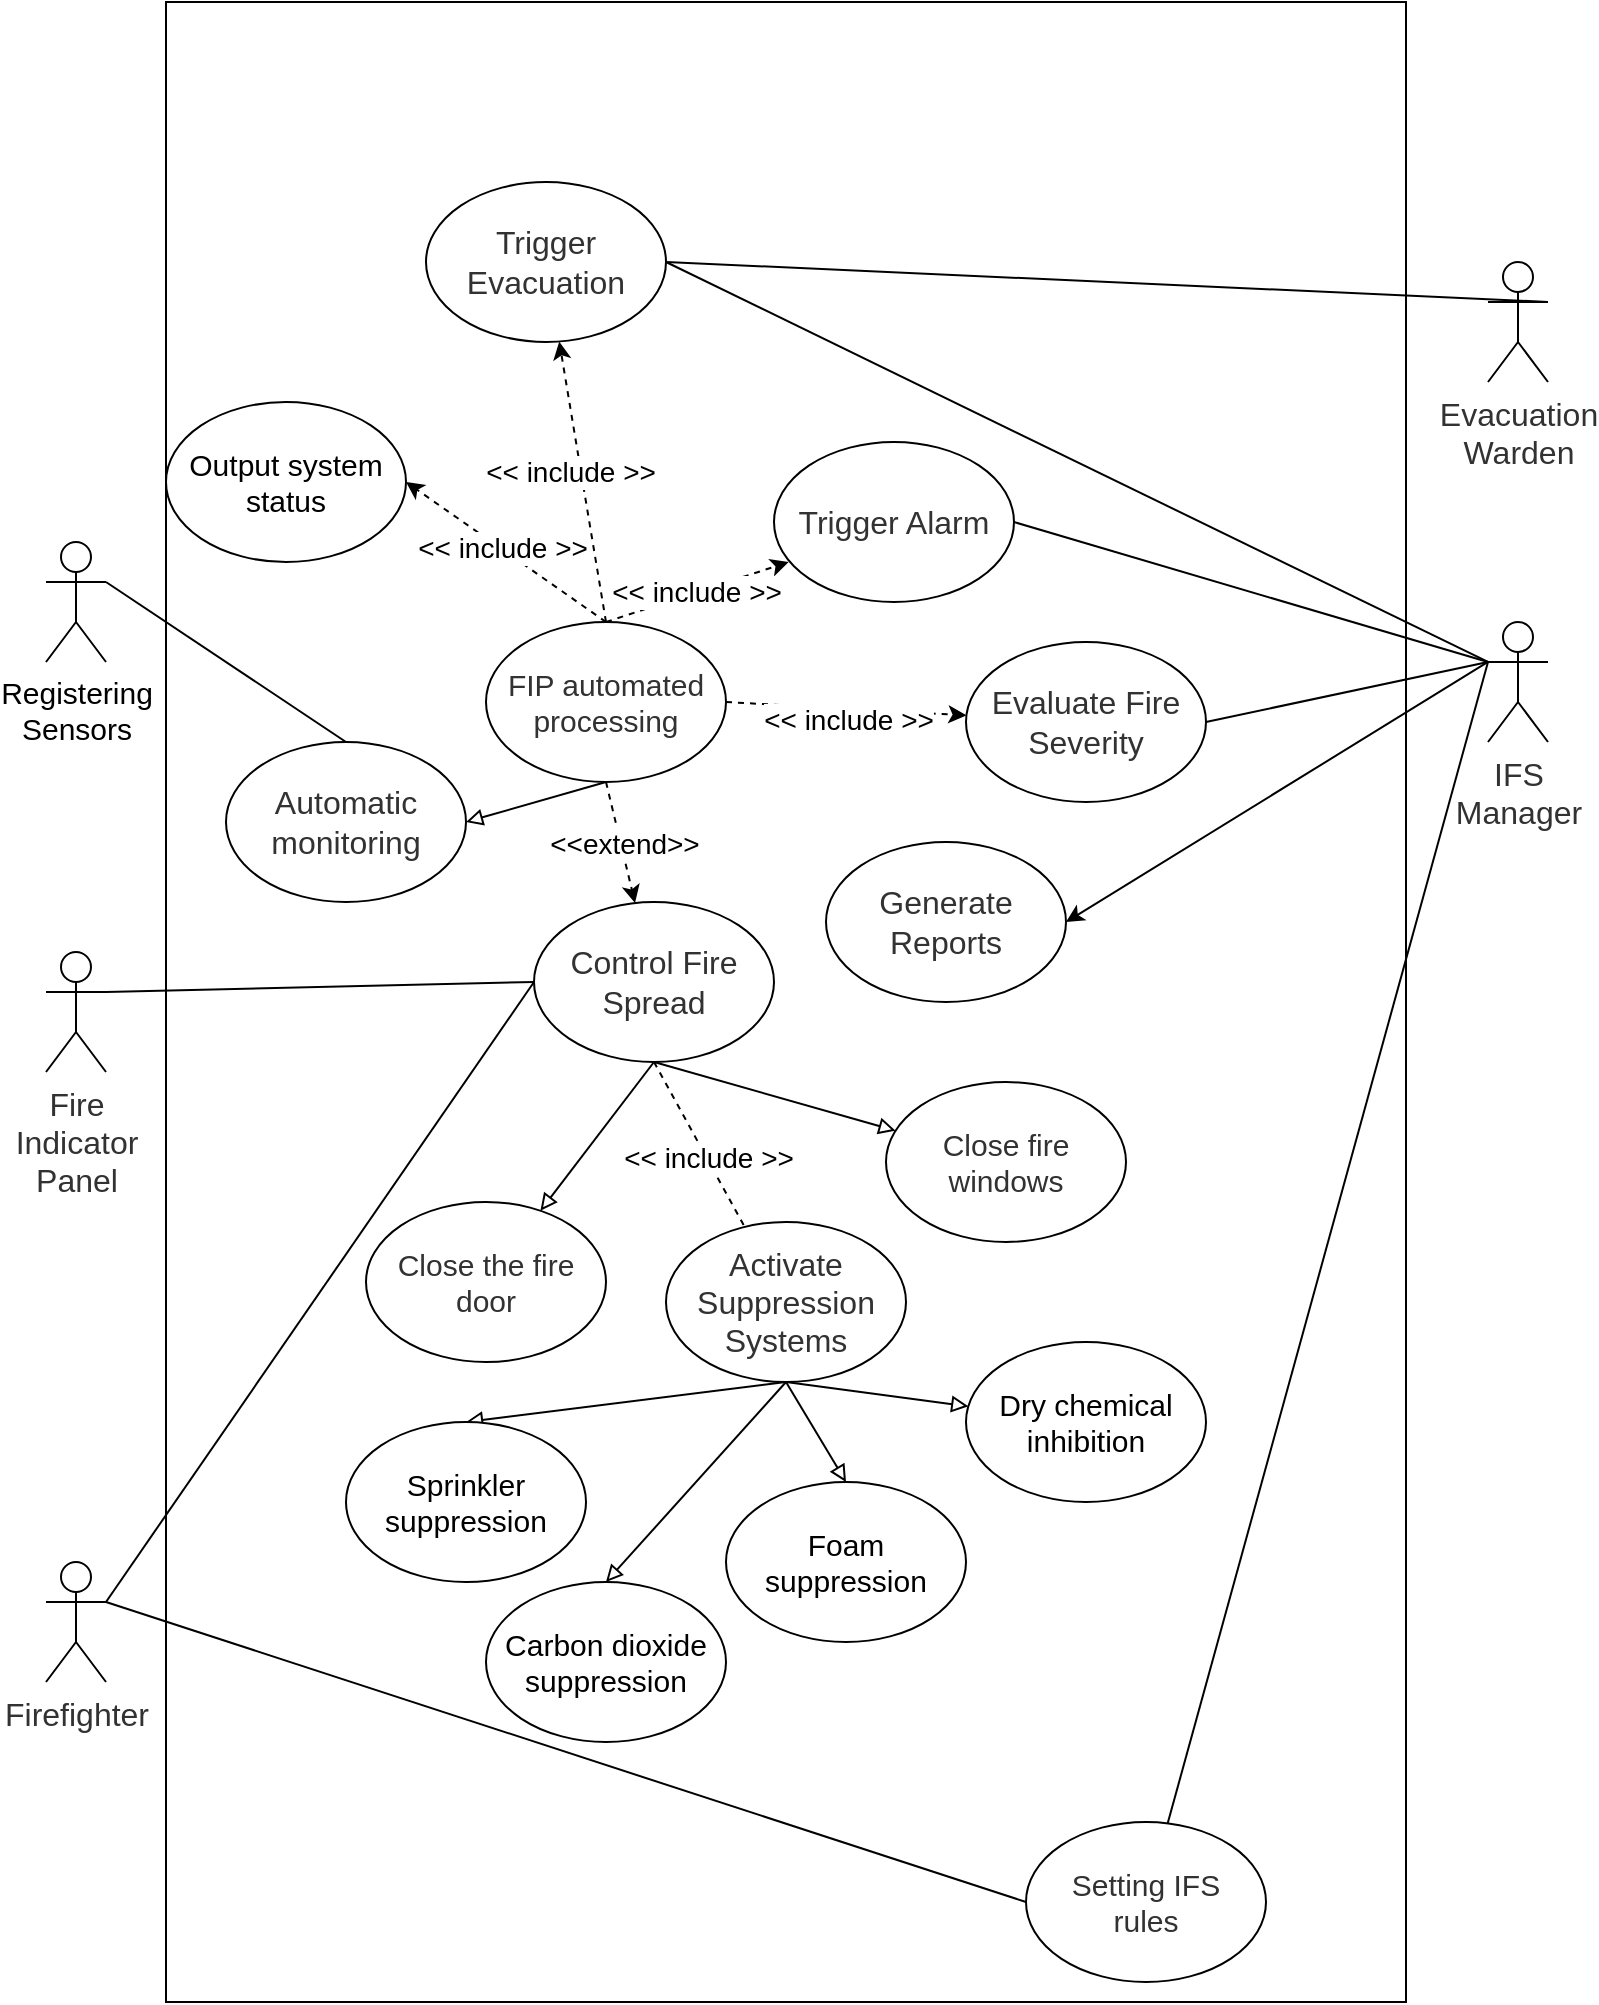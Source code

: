<mxfile version="24.5.5" type="github">
  <diagram name="第 1 页" id="umxzl28w_7Frq8w19yzO">
    <mxGraphModel dx="1338" dy="908" grid="1" gridSize="10" guides="1" tooltips="1" connect="1" arrows="1" fold="1" page="1" pageScale="1" pageWidth="827" pageHeight="1169" math="0" shadow="0">
      <root>
        <mxCell id="0" />
        <mxCell id="1" parent="0" />
        <mxCell id="QTKD-8OSb_6cW6TbMTXk-1" value="" style="rounded=0;whiteSpace=wrap;html=1;" parent="1" vertex="1">
          <mxGeometry x="110" y="110" width="620" height="1000" as="geometry" />
        </mxCell>
        <mxCell id="QTKD-8OSb_6cW6TbMTXk-18" style="rounded=0;orthogonalLoop=1;jettySize=auto;html=1;exitX=1;exitY=0.333;exitDx=0;exitDy=0;exitPerimeter=0;entryX=1;entryY=0.5;entryDx=0;entryDy=0;strokeColor=default;endArrow=none;endFill=0;" parent="1" source="JHXLXgb01uyuLItqDjtC-1" target="QTKD-8OSb_6cW6TbMTXk-6" edge="1">
          <mxGeometry relative="1" as="geometry" />
        </mxCell>
        <mxCell id="JHXLXgb01uyuLItqDjtC-1" value="&lt;span style=&quot;color: rgb(50, 50, 50); font-family: &amp;quot;Microsoft YaHei&amp;quot;, 微软雅黑, Arial; font-size: 16px; text-wrap: wrap; background-color: rgba(255, 255, 255, 0.01);&quot;&gt;Evacuation&lt;/span&gt;&lt;div&gt;&lt;span style=&quot;color: rgb(50, 50, 50); font-family: &amp;quot;Microsoft YaHei&amp;quot;, 微软雅黑, Arial; font-size: 16px; text-wrap: wrap; background-color: rgba(255, 255, 255, 0.01);&quot;&gt;Warden&lt;/span&gt;&lt;/div&gt;" style="shape=umlActor;verticalLabelPosition=bottom;verticalAlign=top;html=1;outlineConnect=0;" parent="1" vertex="1">
          <mxGeometry x="771" y="240" width="30" height="60" as="geometry" />
        </mxCell>
        <mxCell id="9XIoNBxFiIXgYtFaoxkH-22" style="rounded=0;orthogonalLoop=1;jettySize=auto;html=1;exitX=1;exitY=0.333;exitDx=0;exitDy=0;exitPerimeter=0;entryX=0;entryY=0.5;entryDx=0;entryDy=0;endArrow=none;endFill=0;" edge="1" parent="1" source="QTKD-8OSb_6cW6TbMTXk-2" target="QTKD-8OSb_6cW6TbMTXk-7">
          <mxGeometry relative="1" as="geometry" />
        </mxCell>
        <mxCell id="QTKD-8OSb_6cW6TbMTXk-2" value="&lt;span style=&quot;color: rgb(50, 50, 50); font-family: &amp;quot;Microsoft YaHei&amp;quot;, 微软雅黑, Arial; font-size: 16px; text-wrap: wrap; background-color: rgba(255, 255, 255, 0.01);&quot;&gt;Firefighter&lt;/span&gt;" style="shape=umlActor;verticalLabelPosition=bottom;verticalAlign=top;html=1;outlineConnect=0;" parent="1" vertex="1">
          <mxGeometry x="50" y="890" width="30" height="60" as="geometry" />
        </mxCell>
        <mxCell id="QTKD-8OSb_6cW6TbMTXk-19" style="rounded=0;orthogonalLoop=1;jettySize=auto;html=1;exitX=0;exitY=0.333;exitDx=0;exitDy=0;exitPerimeter=0;endArrow=none;endFill=0;" parent="1" source="QTKD-8OSb_6cW6TbMTXk-3" target="QTKD-8OSb_6cW6TbMTXk-7" edge="1">
          <mxGeometry relative="1" as="geometry" />
        </mxCell>
        <mxCell id="QTKD-8OSb_6cW6TbMTXk-20" style="rounded=0;orthogonalLoop=1;jettySize=auto;html=1;exitX=0;exitY=0.333;exitDx=0;exitDy=0;exitPerimeter=0;entryX=1;entryY=0.5;entryDx=0;entryDy=0;endArrow=none;endFill=0;" parent="1" source="QTKD-8OSb_6cW6TbMTXk-3" target="QTKD-8OSb_6cW6TbMTXk-6" edge="1">
          <mxGeometry relative="1" as="geometry" />
        </mxCell>
        <mxCell id="QTKD-8OSb_6cW6TbMTXk-21" style="rounded=0;orthogonalLoop=1;jettySize=auto;html=1;exitX=0;exitY=0.333;exitDx=0;exitDy=0;exitPerimeter=0;entryX=1;entryY=0.5;entryDx=0;entryDy=0;endArrow=none;endFill=0;" parent="1" source="QTKD-8OSb_6cW6TbMTXk-3" target="QTKD-8OSb_6cW6TbMTXk-9" edge="1">
          <mxGeometry relative="1" as="geometry" />
        </mxCell>
        <mxCell id="QTKD-8OSb_6cW6TbMTXk-31" style="rounded=0;orthogonalLoop=1;jettySize=auto;html=1;exitX=0;exitY=0.333;exitDx=0;exitDy=0;exitPerimeter=0;entryX=1;entryY=0.5;entryDx=0;entryDy=0;" parent="1" source="QTKD-8OSb_6cW6TbMTXk-3" target="QTKD-8OSb_6cW6TbMTXk-30" edge="1">
          <mxGeometry relative="1" as="geometry" />
        </mxCell>
        <mxCell id="9XIoNBxFiIXgYtFaoxkH-24" style="rounded=0;orthogonalLoop=1;jettySize=auto;html=1;exitX=0;exitY=0.333;exitDx=0;exitDy=0;exitPerimeter=0;entryX=1;entryY=0.5;entryDx=0;entryDy=0;endArrow=none;endFill=0;" edge="1" parent="1" source="QTKD-8OSb_6cW6TbMTXk-3" target="QTKD-8OSb_6cW6TbMTXk-15">
          <mxGeometry relative="1" as="geometry" />
        </mxCell>
        <mxCell id="QTKD-8OSb_6cW6TbMTXk-3" value="&lt;span style=&quot;color: rgb(50, 50, 50); font-family: &amp;quot;Microsoft YaHei&amp;quot;, 微软雅黑, Arial; font-size: 16px; text-wrap: wrap; background-color: rgba(255, 255, 255, 0.01);&quot;&gt;IFS Manager&lt;/span&gt;" style="shape=umlActor;verticalLabelPosition=bottom;verticalAlign=top;html=1;outlineConnect=0;" parent="1" vertex="1">
          <mxGeometry x="771" y="420" width="30" height="60" as="geometry" />
        </mxCell>
        <mxCell id="9XIoNBxFiIXgYtFaoxkH-7" style="rounded=0;orthogonalLoop=1;jettySize=auto;html=1;exitX=1;exitY=0.333;exitDx=0;exitDy=0;exitPerimeter=0;entryX=0;entryY=0.5;entryDx=0;entryDy=0;endArrow=none;endFill=0;" edge="1" parent="1" source="QTKD-8OSb_6cW6TbMTXk-4" target="QTKD-8OSb_6cW6TbMTXk-10">
          <mxGeometry relative="1" as="geometry" />
        </mxCell>
        <mxCell id="QTKD-8OSb_6cW6TbMTXk-4" value="&lt;font face=&quot;Microsoft YaHei, 微软雅黑, Arial&quot; color=&quot;#323232&quot;&gt;&lt;span style=&quot;font-size: 16px; text-wrap: wrap;&quot;&gt;Fire Indicator&lt;/span&gt;&lt;/font&gt;&lt;div&gt;&lt;font face=&quot;Microsoft YaHei, 微软雅黑, Arial&quot; color=&quot;#323232&quot;&gt;&lt;span style=&quot;font-size: 16px; text-wrap: wrap;&quot;&gt;Panel&lt;/span&gt;&lt;/font&gt;&lt;br&gt;&lt;/div&gt;" style="shape=umlActor;verticalLabelPosition=bottom;verticalAlign=top;html=1;outlineConnect=0;" parent="1" vertex="1">
          <mxGeometry x="50" y="585" width="30" height="60" as="geometry" />
        </mxCell>
        <mxCell id="QTKD-8OSb_6cW6TbMTXk-6" value="&lt;span style=&quot;color: rgb(50, 50, 50); font-family: &amp;quot;Microsoft YaHei&amp;quot;, 微软雅黑, Arial; font-size: 16px; background-color: rgba(255, 255, 255, 0.01);&quot;&gt;Trigger Evacuation&lt;/span&gt;" style="ellipse;whiteSpace=wrap;html=1;" parent="1" vertex="1">
          <mxGeometry x="240" y="200" width="120" height="80" as="geometry" />
        </mxCell>
        <mxCell id="QTKD-8OSb_6cW6TbMTXk-7" value="&lt;span style=&quot;color: rgb(50, 50, 50); font-family: &amp;quot;Microsoft YaHei&amp;quot;, 微软雅黑, Arial; font-size: 15px; background-color: rgba(255, 255, 255, 0.01);&quot;&gt;Setting IFS&lt;/span&gt;&lt;div&gt;&lt;span style=&quot;color: rgb(50, 50, 50); font-family: &amp;quot;Microsoft YaHei&amp;quot;, 微软雅黑, Arial; font-size: 15px; background-color: rgba(255, 255, 255, 0.01);&quot;&gt;rules&lt;/span&gt;&lt;/div&gt;" style="ellipse;whiteSpace=wrap;html=1;" parent="1" vertex="1">
          <mxGeometry x="540" y="1020" width="120" height="80" as="geometry" />
        </mxCell>
        <mxCell id="QTKD-8OSb_6cW6TbMTXk-24" style="rounded=0;orthogonalLoop=1;jettySize=auto;html=1;exitX=0.5;exitY=0;exitDx=0;exitDy=0;dashed=1;" parent="1" source="QTKD-8OSb_6cW6TbMTXk-8" target="QTKD-8OSb_6cW6TbMTXk-6" edge="1">
          <mxGeometry relative="1" as="geometry" />
        </mxCell>
        <mxCell id="9XIoNBxFiIXgYtFaoxkH-36" value="&lt;span style=&quot;font-size: 14px;&quot;&gt;&amp;lt;&amp;lt; include &amp;gt;&amp;gt;&lt;/span&gt;" style="edgeLabel;html=1;align=center;verticalAlign=middle;resizable=0;points=[];" vertex="1" connectable="0" parent="QTKD-8OSb_6cW6TbMTXk-24">
          <mxGeometry x="0.08" y="6" relative="1" as="geometry">
            <mxPoint as="offset" />
          </mxGeometry>
        </mxCell>
        <mxCell id="QTKD-8OSb_6cW6TbMTXk-25" style="rounded=0;orthogonalLoop=1;jettySize=auto;html=1;exitX=0.5;exitY=1;exitDx=0;exitDy=0;dashed=1;" parent="1" source="QTKD-8OSb_6cW6TbMTXk-8" target="QTKD-8OSb_6cW6TbMTXk-10" edge="1">
          <mxGeometry relative="1" as="geometry" />
        </mxCell>
        <mxCell id="9XIoNBxFiIXgYtFaoxkH-35" value="&lt;font style=&quot;font-size: 14px;&quot;&gt;&amp;lt;&amp;lt;extend&amp;gt;&amp;gt;&lt;/font&gt;" style="edgeLabel;html=1;align=center;verticalAlign=middle;resizable=0;points=[];" vertex="1" connectable="0" parent="QTKD-8OSb_6cW6TbMTXk-25">
          <mxGeometry x="0.028" y="1" relative="1" as="geometry">
            <mxPoint as="offset" />
          </mxGeometry>
        </mxCell>
        <mxCell id="QTKD-8OSb_6cW6TbMTXk-32" style="rounded=0;orthogonalLoop=1;jettySize=auto;html=1;exitX=0.5;exitY=0;exitDx=0;exitDy=0;entryX=0.061;entryY=0.75;entryDx=0;entryDy=0;dashed=1;entryPerimeter=0;" parent="1" source="QTKD-8OSb_6cW6TbMTXk-8" target="QTKD-8OSb_6cW6TbMTXk-15" edge="1">
          <mxGeometry relative="1" as="geometry" />
        </mxCell>
        <mxCell id="9XIoNBxFiIXgYtFaoxkH-38" value="&lt;span style=&quot;font-size: 14px;&quot;&gt;&amp;lt;&amp;lt; include &amp;gt;&amp;gt;&lt;/span&gt;" style="edgeLabel;html=1;align=center;verticalAlign=middle;resizable=0;points=[];" vertex="1" connectable="0" parent="QTKD-8OSb_6cW6TbMTXk-32">
          <mxGeometry x="-0.026" y="1" relative="1" as="geometry">
            <mxPoint as="offset" />
          </mxGeometry>
        </mxCell>
        <mxCell id="QTKD-8OSb_6cW6TbMTXk-33" style="rounded=0;orthogonalLoop=1;jettySize=auto;html=1;exitX=1;exitY=0.5;exitDx=0;exitDy=0;dashed=1;" parent="1" source="QTKD-8OSb_6cW6TbMTXk-8" target="QTKD-8OSb_6cW6TbMTXk-9" edge="1">
          <mxGeometry relative="1" as="geometry" />
        </mxCell>
        <mxCell id="QTKD-8OSb_6cW6TbMTXk-36" value="&lt;font style=&quot;font-size: 14px;&quot;&gt;&amp;lt;&amp;lt; include &amp;gt;&amp;gt;&lt;/font&gt;" style="edgeLabel;html=1;align=center;verticalAlign=middle;resizable=0;points=[];" parent="QTKD-8OSb_6cW6TbMTXk-33" vertex="1" connectable="0">
          <mxGeometry x="0.015" y="-5" relative="1" as="geometry">
            <mxPoint as="offset" />
          </mxGeometry>
        </mxCell>
        <mxCell id="9XIoNBxFiIXgYtFaoxkH-18" style="rounded=0;orthogonalLoop=1;jettySize=auto;html=1;exitX=0.5;exitY=0;exitDx=0;exitDy=0;entryX=1;entryY=0.5;entryDx=0;entryDy=0;dashed=1;" edge="1" parent="1" source="QTKD-8OSb_6cW6TbMTXk-8" target="9XIoNBxFiIXgYtFaoxkH-17">
          <mxGeometry relative="1" as="geometry" />
        </mxCell>
        <mxCell id="9XIoNBxFiIXgYtFaoxkH-37" value="&lt;span style=&quot;font-size: 14px;&quot;&gt;&amp;lt;&amp;lt; include &amp;gt;&amp;gt;&lt;/span&gt;" style="edgeLabel;html=1;align=center;verticalAlign=middle;resizable=0;points=[];" vertex="1" connectable="0" parent="9XIoNBxFiIXgYtFaoxkH-18">
          <mxGeometry x="0.035" y="-1" relative="1" as="geometry">
            <mxPoint x="-1" as="offset" />
          </mxGeometry>
        </mxCell>
        <mxCell id="QTKD-8OSb_6cW6TbMTXk-8" value="&lt;span style=&quot;color: rgb(50, 50, 50); font-family: &amp;quot;Microsoft YaHei&amp;quot;, 微软雅黑, Arial; font-size: 15px; background-color: rgba(255, 255, 255, 0.01);&quot;&gt;FIP automated processing&lt;/span&gt;" style="ellipse;whiteSpace=wrap;html=1;" parent="1" vertex="1">
          <mxGeometry x="270" y="420" width="120" height="80" as="geometry" />
        </mxCell>
        <mxCell id="QTKD-8OSb_6cW6TbMTXk-9" value="&lt;span style=&quot;color: rgb(50, 50, 50); font-family: &amp;quot;Microsoft YaHei&amp;quot;, 微软雅黑, Arial; font-size: 16px; background-color: rgba(255, 255, 255, 0.01);&quot;&gt;Evaluate Fire Severity&lt;/span&gt;" style="ellipse;whiteSpace=wrap;html=1;" parent="1" vertex="1">
          <mxGeometry x="510" y="430" width="120" height="80" as="geometry" />
        </mxCell>
        <mxCell id="QTKD-8OSb_6cW6TbMTXk-27" style="rounded=0;orthogonalLoop=1;jettySize=auto;html=1;exitX=0.5;exitY=1;exitDx=0;exitDy=0;endArrow=none;endFill=0;dashed=1;" parent="1" source="QTKD-8OSb_6cW6TbMTXk-10" target="QTKD-8OSb_6cW6TbMTXk-12" edge="1">
          <mxGeometry relative="1" as="geometry" />
        </mxCell>
        <mxCell id="9XIoNBxFiIXgYtFaoxkH-34" value="&lt;font style=&quot;font-size: 14px;&quot;&gt;&amp;lt;&amp;lt; include &amp;gt;&amp;gt;&lt;/font&gt;" style="edgeLabel;html=1;align=center;verticalAlign=middle;resizable=0;points=[];" vertex="1" connectable="0" parent="QTKD-8OSb_6cW6TbMTXk-27">
          <mxGeometry x="0.154" relative="1" as="geometry">
            <mxPoint as="offset" />
          </mxGeometry>
        </mxCell>
        <mxCell id="QTKD-8OSb_6cW6TbMTXk-28" style="rounded=0;orthogonalLoop=1;jettySize=auto;html=1;exitX=0.5;exitY=1;exitDx=0;exitDy=0;endArrow=block;endFill=0;" parent="1" source="QTKD-8OSb_6cW6TbMTXk-10" target="QTKD-8OSb_6cW6TbMTXk-13" edge="1">
          <mxGeometry relative="1" as="geometry" />
        </mxCell>
        <mxCell id="QTKD-8OSb_6cW6TbMTXk-29" style="rounded=0;orthogonalLoop=1;jettySize=auto;html=1;exitX=0.5;exitY=1;exitDx=0;exitDy=0;endArrow=block;endFill=0;" parent="1" source="QTKD-8OSb_6cW6TbMTXk-10" target="QTKD-8OSb_6cW6TbMTXk-14" edge="1">
          <mxGeometry relative="1" as="geometry" />
        </mxCell>
        <mxCell id="QTKD-8OSb_6cW6TbMTXk-10" value="&lt;span style=&quot;color: rgb(50, 50, 50); font-family: &amp;quot;Microsoft YaHei&amp;quot;, 微软雅黑, Arial; font-size: 16px; background-color: rgba(255, 255, 255, 0.01);&quot;&gt;Control Fire Spread&lt;/span&gt;" style="ellipse;whiteSpace=wrap;html=1;" parent="1" vertex="1">
          <mxGeometry x="294" y="560" width="120" height="80" as="geometry" />
        </mxCell>
        <mxCell id="QTKD-8OSb_6cW6TbMTXk-11" value="&lt;font face=&quot;Microsoft YaHei, 微软雅黑, Arial&quot; color=&quot;#323232&quot;&gt;&lt;span style=&quot;font-size: 16px;&quot;&gt;Automatic monitoring&lt;/span&gt;&lt;/font&gt;" style="ellipse;whiteSpace=wrap;html=1;" parent="1" vertex="1">
          <mxGeometry x="140" y="480" width="120" height="80" as="geometry" />
        </mxCell>
        <mxCell id="9XIoNBxFiIXgYtFaoxkH-13" style="rounded=0;orthogonalLoop=1;jettySize=auto;html=1;exitX=0.5;exitY=1;exitDx=0;exitDy=0;entryX=0.5;entryY=0;entryDx=0;entryDy=0;endArrow=block;endFill=0;" edge="1" parent="1" source="QTKD-8OSb_6cW6TbMTXk-12" target="9XIoNBxFiIXgYtFaoxkH-9">
          <mxGeometry relative="1" as="geometry" />
        </mxCell>
        <mxCell id="9XIoNBxFiIXgYtFaoxkH-14" style="rounded=0;orthogonalLoop=1;jettySize=auto;html=1;exitX=0.5;exitY=1;exitDx=0;exitDy=0;entryX=0.5;entryY=0;entryDx=0;entryDy=0;endArrow=block;endFill=0;" edge="1" parent="1" source="QTKD-8OSb_6cW6TbMTXk-12" target="9XIoNBxFiIXgYtFaoxkH-10">
          <mxGeometry relative="1" as="geometry" />
        </mxCell>
        <mxCell id="9XIoNBxFiIXgYtFaoxkH-15" style="rounded=0;orthogonalLoop=1;jettySize=auto;html=1;exitX=0.5;exitY=1;exitDx=0;exitDy=0;entryX=0.5;entryY=0;entryDx=0;entryDy=0;endArrow=block;endFill=0;" edge="1" parent="1" source="QTKD-8OSb_6cW6TbMTXk-12" target="9XIoNBxFiIXgYtFaoxkH-11">
          <mxGeometry relative="1" as="geometry" />
        </mxCell>
        <mxCell id="9XIoNBxFiIXgYtFaoxkH-16" style="rounded=0;orthogonalLoop=1;jettySize=auto;html=1;exitX=0.5;exitY=1;exitDx=0;exitDy=0;endArrow=block;endFill=0;" edge="1" parent="1" source="QTKD-8OSb_6cW6TbMTXk-12" target="9XIoNBxFiIXgYtFaoxkH-12">
          <mxGeometry relative="1" as="geometry" />
        </mxCell>
        <mxCell id="QTKD-8OSb_6cW6TbMTXk-12" value="&lt;span style=&quot;color: rgb(50, 50, 50); font-family: &amp;quot;Microsoft YaHei&amp;quot;, 微软雅黑, Arial; font-size: 16px; background-color: rgba(255, 255, 255, 0.01);&quot;&gt;Activate Suppression Systems&lt;/span&gt;" style="ellipse;whiteSpace=wrap;html=1;" parent="1" vertex="1">
          <mxGeometry x="360" y="720" width="120" height="80" as="geometry" />
        </mxCell>
        <mxCell id="QTKD-8OSb_6cW6TbMTXk-13" value="&lt;span style=&quot;color: rgb(50, 50, 50); font-family: &amp;quot;Microsoft YaHei&amp;quot;, 微软雅黑, Arial; font-size: 15px; background-color: rgba(255, 255, 255, 0.01);&quot;&gt;Close the fire door&lt;/span&gt;" style="ellipse;whiteSpace=wrap;html=1;" parent="1" vertex="1">
          <mxGeometry x="210" y="710" width="120" height="80" as="geometry" />
        </mxCell>
        <mxCell id="QTKD-8OSb_6cW6TbMTXk-14" value="&lt;span style=&quot;color: rgb(50, 50, 50); font-family: &amp;quot;Microsoft YaHei&amp;quot;, 微软雅黑, Arial; font-size: 15px; background-color: rgba(255, 255, 255, 0.01);&quot;&gt;Close fire windows&lt;/span&gt;" style="ellipse;whiteSpace=wrap;html=1;" parent="1" vertex="1">
          <mxGeometry x="470" y="650" width="120" height="80" as="geometry" />
        </mxCell>
        <mxCell id="QTKD-8OSb_6cW6TbMTXk-15" value="&lt;span style=&quot;color: rgb(50, 50, 50); font-family: &amp;quot;Microsoft YaHei&amp;quot;, 微软雅黑, Arial; font-size: 16px; background-color: rgba(255, 255, 255, 0.01);&quot;&gt;Trigger Alarm&lt;/span&gt;" style="ellipse;whiteSpace=wrap;html=1;" parent="1" vertex="1">
          <mxGeometry x="414" y="330" width="120" height="80" as="geometry" />
        </mxCell>
        <mxCell id="QTKD-8OSb_6cW6TbMTXk-26" style="rounded=0;orthogonalLoop=1;jettySize=auto;html=1;exitX=0.5;exitY=1;exitDx=0;exitDy=0;entryX=1;entryY=0.5;entryDx=0;entryDy=0;endArrow=block;endFill=0;" parent="1" source="QTKD-8OSb_6cW6TbMTXk-8" target="QTKD-8OSb_6cW6TbMTXk-11" edge="1">
          <mxGeometry relative="1" as="geometry" />
        </mxCell>
        <mxCell id="QTKD-8OSb_6cW6TbMTXk-30" value="&lt;span style=&quot;color: rgb(50, 50, 50); font-family: &amp;quot;Microsoft YaHei&amp;quot;, 微软雅黑, Arial; font-size: 16px; background-color: rgba(255, 255, 255, 0.01);&quot;&gt;Generate Reports&lt;/span&gt;" style="ellipse;whiteSpace=wrap;html=1;" parent="1" vertex="1">
          <mxGeometry x="440" y="530" width="120" height="80" as="geometry" />
        </mxCell>
        <mxCell id="9XIoNBxFiIXgYtFaoxkH-9" value="&lt;span style=&quot;font-size: 15px;&quot;&gt;Sprinkler suppression&lt;/span&gt;" style="ellipse;whiteSpace=wrap;html=1;" vertex="1" parent="1">
          <mxGeometry x="200" y="820" width="120" height="80" as="geometry" />
        </mxCell>
        <mxCell id="9XIoNBxFiIXgYtFaoxkH-10" value="&lt;font style=&quot;font-size: 15px;&quot;&gt;Carbon dioxide suppression&lt;/font&gt;" style="ellipse;whiteSpace=wrap;html=1;" vertex="1" parent="1">
          <mxGeometry x="270" y="900" width="120" height="80" as="geometry" />
        </mxCell>
        <mxCell id="9XIoNBxFiIXgYtFaoxkH-11" value="&lt;font style=&quot;font-size: 15px;&quot;&gt;Foam suppression&lt;/font&gt;" style="ellipse;whiteSpace=wrap;html=1;" vertex="1" parent="1">
          <mxGeometry x="390" y="850" width="120" height="80" as="geometry" />
        </mxCell>
        <mxCell id="9XIoNBxFiIXgYtFaoxkH-12" value="&lt;font style=&quot;font-size: 15px;&quot;&gt;Dry chemical inhibition&lt;/font&gt;" style="ellipse;whiteSpace=wrap;html=1;" vertex="1" parent="1">
          <mxGeometry x="510" y="780" width="120" height="80" as="geometry" />
        </mxCell>
        <mxCell id="9XIoNBxFiIXgYtFaoxkH-17" value="&lt;font style=&quot;font-size: 15px;&quot;&gt;Output system status&lt;/font&gt;" style="ellipse;whiteSpace=wrap;html=1;" vertex="1" parent="1">
          <mxGeometry x="110" y="310" width="120" height="80" as="geometry" />
        </mxCell>
        <mxCell id="9XIoNBxFiIXgYtFaoxkH-19" style="rounded=0;orthogonalLoop=1;jettySize=auto;html=1;exitX=1;exitY=0.333;exitDx=0;exitDy=0;exitPerimeter=0;entryX=0;entryY=0.5;entryDx=0;entryDy=0;endArrow=none;endFill=0;" edge="1" parent="1" source="QTKD-8OSb_6cW6TbMTXk-2" target="QTKD-8OSb_6cW6TbMTXk-10">
          <mxGeometry relative="1" as="geometry" />
        </mxCell>
        <mxCell id="9XIoNBxFiIXgYtFaoxkH-31" style="rounded=0;orthogonalLoop=1;jettySize=auto;html=1;exitX=1;exitY=0.333;exitDx=0;exitDy=0;exitPerimeter=0;endArrow=none;endFill=0;entryX=0.5;entryY=0;entryDx=0;entryDy=0;" edge="1" parent="1" source="9XIoNBxFiIXgYtFaoxkH-27" target="QTKD-8OSb_6cW6TbMTXk-11">
          <mxGeometry relative="1" as="geometry">
            <mxPoint x="180" y="460" as="targetPoint" />
          </mxGeometry>
        </mxCell>
        <mxCell id="9XIoNBxFiIXgYtFaoxkH-27" value="&lt;font style=&quot;font-size: 15px;&quot;&gt;Registering&lt;/font&gt;&lt;div&gt;&lt;font style=&quot;font-size: 15px;&quot;&gt;Sensors&lt;/font&gt;&lt;/div&gt;" style="shape=umlActor;verticalLabelPosition=bottom;verticalAlign=top;html=1;outlineConnect=0;" vertex="1" parent="1">
          <mxGeometry x="50" y="380" width="30" height="60" as="geometry" />
        </mxCell>
      </root>
    </mxGraphModel>
  </diagram>
</mxfile>
